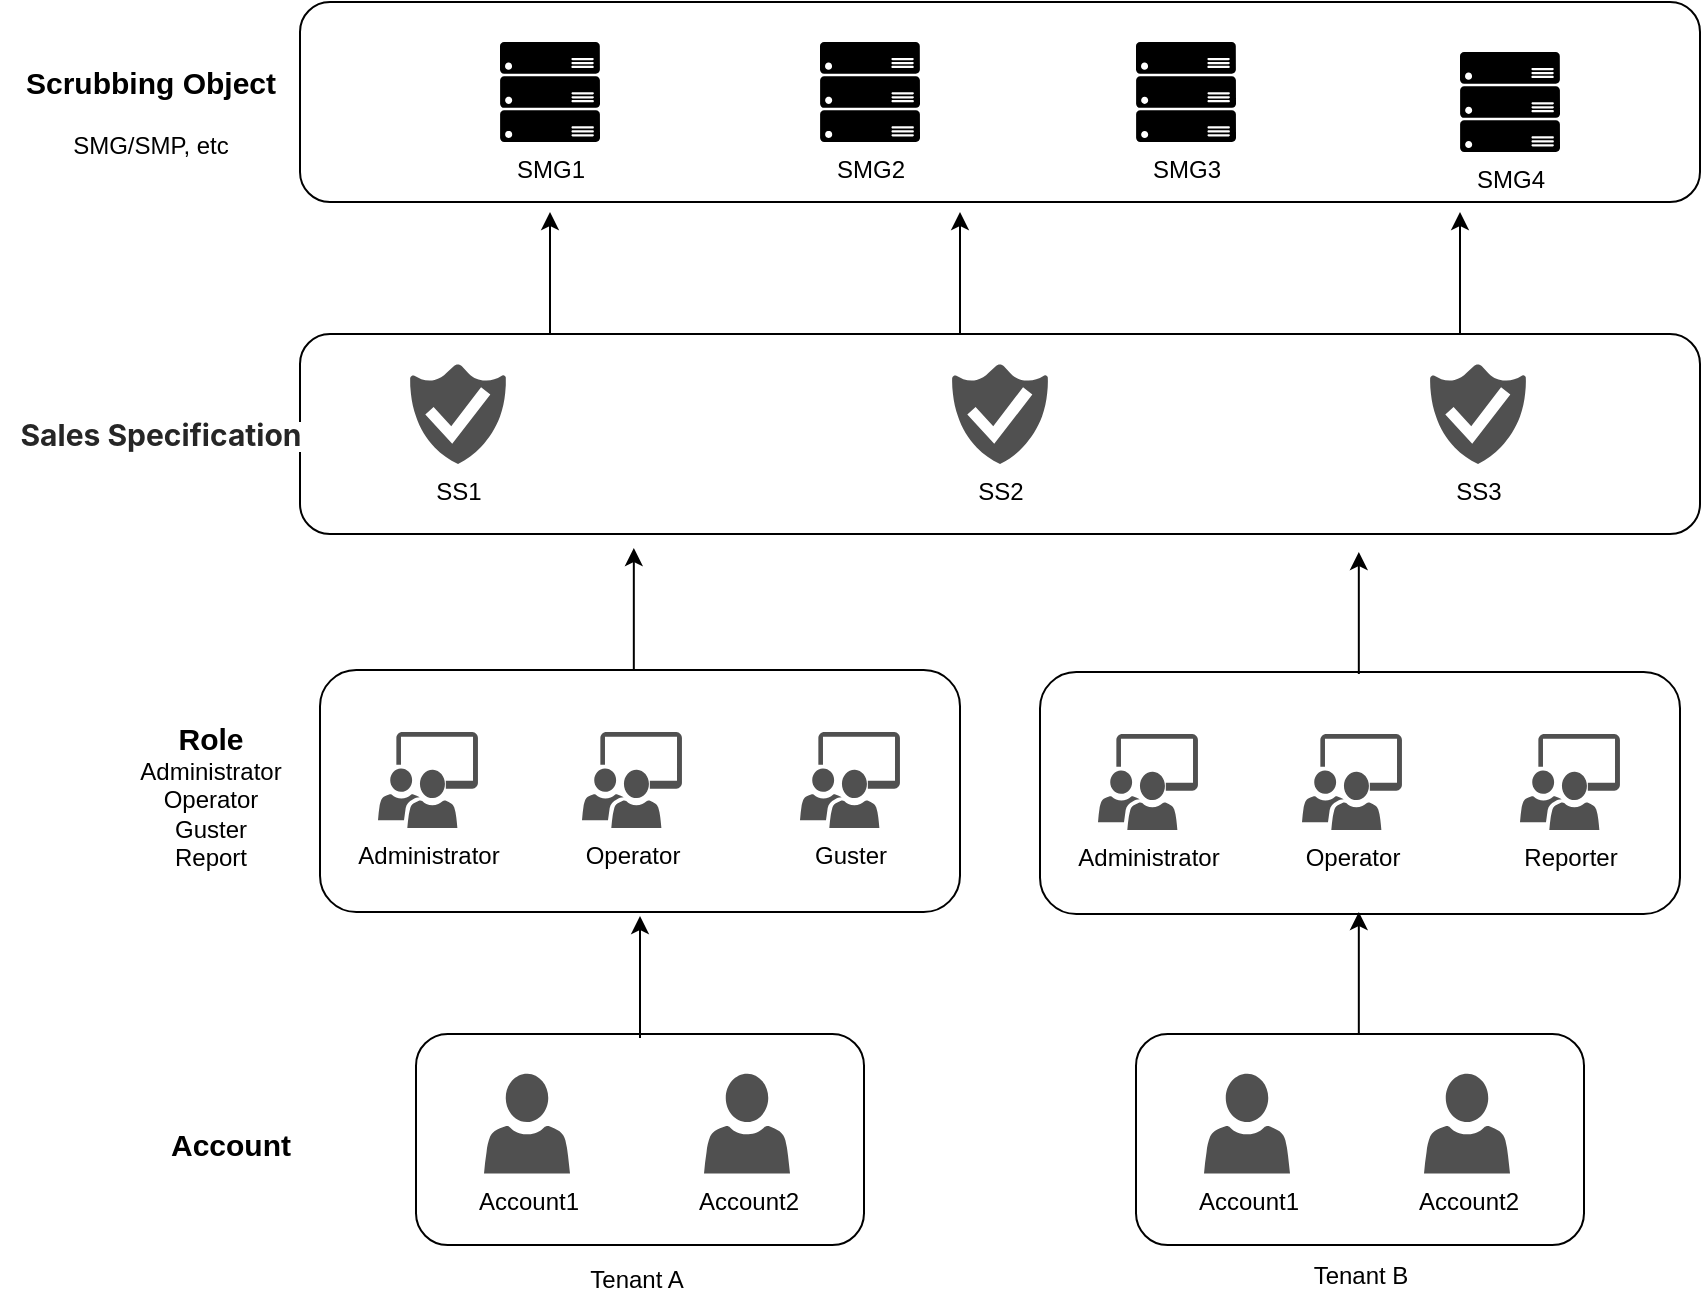 <mxfile version="26.0.16">
  <diagram name="Page-1" id="n7m8A8zXPE5cui0VG-qN">
    <mxGraphModel dx="1687" dy="868" grid="1" gridSize="10" guides="1" tooltips="1" connect="1" arrows="1" fold="1" page="1" pageScale="1" pageWidth="850" pageHeight="1100" math="0" shadow="0">
      <root>
        <mxCell id="0" />
        <mxCell id="1" parent="0" />
        <mxCell id="dkWwGZ32vrnyqhdIaPeq-43" value="" style="endArrow=classic;html=1;rounded=0;exitX=0.25;exitY=0;exitDx=0;exitDy=0;entryX=0.286;entryY=1.017;entryDx=0;entryDy=0;entryPerimeter=0;" edge="1" parent="1">
          <mxGeometry width="50" height="50" relative="1" as="geometry">
            <mxPoint x="316.91" y="638" as="sourcePoint" />
            <mxPoint x="316.91" y="577" as="targetPoint" />
          </mxGeometry>
        </mxCell>
        <mxCell id="dkWwGZ32vrnyqhdIaPeq-44" value="" style="endArrow=classic;html=1;rounded=0;exitX=0.25;exitY=0;exitDx=0;exitDy=0;entryX=0.286;entryY=1.017;entryDx=0;entryDy=0;entryPerimeter=0;" edge="1" parent="1">
          <mxGeometry width="50" height="50" relative="1" as="geometry">
            <mxPoint x="679.41" y="640" as="sourcePoint" />
            <mxPoint x="679.41" y="579" as="targetPoint" />
          </mxGeometry>
        </mxCell>
        <mxCell id="dkWwGZ32vrnyqhdIaPeq-47" value="" style="endArrow=classic;html=1;rounded=0;exitX=0.25;exitY=0;exitDx=0;exitDy=0;entryX=0.286;entryY=1.017;entryDx=0;entryDy=0;entryPerimeter=0;" edge="1" parent="1">
          <mxGeometry width="50" height="50" relative="1" as="geometry">
            <mxPoint x="275" y="470" as="sourcePoint" />
            <mxPoint x="275" y="409" as="targetPoint" />
          </mxGeometry>
        </mxCell>
        <mxCell id="dkWwGZ32vrnyqhdIaPeq-48" value="" style="endArrow=classic;html=1;rounded=0;exitX=0.25;exitY=0;exitDx=0;exitDy=0;entryX=0.286;entryY=1.017;entryDx=0;entryDy=0;entryPerimeter=0;" edge="1" parent="1">
          <mxGeometry width="50" height="50" relative="1" as="geometry">
            <mxPoint x="480" y="470" as="sourcePoint" />
            <mxPoint x="480" y="409" as="targetPoint" />
          </mxGeometry>
        </mxCell>
        <mxCell id="dkWwGZ32vrnyqhdIaPeq-15" value="&lt;b&gt;&lt;font style=&quot;font-size: 15px;&quot;&gt;Account&lt;/font&gt;&lt;/b&gt;" style="text;html=1;align=center;verticalAlign=middle;resizable=0;points=[];autosize=1;strokeColor=none;fillColor=none;" vertex="1" parent="1">
          <mxGeometry x="75" y="860" width="80" height="30" as="geometry" />
        </mxCell>
        <mxCell id="dkWwGZ32vrnyqhdIaPeq-54" value="Tenant A" style="text;html=1;align=center;verticalAlign=middle;resizable=0;points=[];autosize=1;strokeColor=none;fillColor=none;" vertex="1" parent="1">
          <mxGeometry x="282.5" y="928" width="70" height="30" as="geometry" />
        </mxCell>
        <mxCell id="dkWwGZ32vrnyqhdIaPeq-55" value="Tenant B" style="text;html=1;align=center;verticalAlign=middle;resizable=0;points=[];autosize=1;strokeColor=none;fillColor=none;" vertex="1" parent="1">
          <mxGeometry x="645" y="925.5" width="70" height="30" as="geometry" />
        </mxCell>
        <mxCell id="dkWwGZ32vrnyqhdIaPeq-56" value="" style="group" vertex="1" connectable="0" parent="1">
          <mxGeometry x="208" y="820" width="224" height="105.5" as="geometry" />
        </mxCell>
        <mxCell id="dkWwGZ32vrnyqhdIaPeq-14" value="" style="rounded=1;whiteSpace=wrap;html=1;fillColor=none;" vertex="1" parent="dkWwGZ32vrnyqhdIaPeq-56">
          <mxGeometry width="224" height="105.5" as="geometry" />
        </mxCell>
        <mxCell id="dkWwGZ32vrnyqhdIaPeq-21" value="Account2" style="sketch=0;pointerEvents=1;shadow=0;dashed=0;html=1;strokeColor=none;labelPosition=center;verticalLabelPosition=bottom;verticalAlign=top;align=center;fillColor=#505050;shape=mxgraph.mscae.intune.account_portal" vertex="1" parent="dkWwGZ32vrnyqhdIaPeq-56">
          <mxGeometry x="144" y="19.75" width="43" height="50" as="geometry" />
        </mxCell>
        <mxCell id="dkWwGZ32vrnyqhdIaPeq-22" value="Account1" style="sketch=0;pointerEvents=1;shadow=0;dashed=0;html=1;strokeColor=none;labelPosition=center;verticalLabelPosition=bottom;verticalAlign=top;align=center;fillColor=#505050;shape=mxgraph.mscae.intune.account_portal" vertex="1" parent="dkWwGZ32vrnyqhdIaPeq-56">
          <mxGeometry x="34" y="19.75" width="43" height="50" as="geometry" />
        </mxCell>
        <mxCell id="dkWwGZ32vrnyqhdIaPeq-57" value="" style="group" vertex="1" connectable="0" parent="1">
          <mxGeometry x="568" y="820" width="224" height="105.5" as="geometry" />
        </mxCell>
        <mxCell id="dkWwGZ32vrnyqhdIaPeq-58" value="" style="rounded=1;whiteSpace=wrap;html=1;fillColor=none;" vertex="1" parent="dkWwGZ32vrnyqhdIaPeq-57">
          <mxGeometry width="224" height="105.5" as="geometry" />
        </mxCell>
        <mxCell id="dkWwGZ32vrnyqhdIaPeq-59" value="Account2" style="sketch=0;pointerEvents=1;shadow=0;dashed=0;html=1;strokeColor=none;labelPosition=center;verticalLabelPosition=bottom;verticalAlign=top;align=center;fillColor=#505050;shape=mxgraph.mscae.intune.account_portal" vertex="1" parent="dkWwGZ32vrnyqhdIaPeq-57">
          <mxGeometry x="144" y="19.75" width="43" height="50" as="geometry" />
        </mxCell>
        <mxCell id="dkWwGZ32vrnyqhdIaPeq-60" value="Account1" style="sketch=0;pointerEvents=1;shadow=0;dashed=0;html=1;strokeColor=none;labelPosition=center;verticalLabelPosition=bottom;verticalAlign=top;align=center;fillColor=#505050;shape=mxgraph.mscae.intune.account_portal" vertex="1" parent="dkWwGZ32vrnyqhdIaPeq-57">
          <mxGeometry x="34" y="19.75" width="43" height="50" as="geometry" />
        </mxCell>
        <mxCell id="dkWwGZ32vrnyqhdIaPeq-9" value="&lt;b&gt;&lt;font style=&quot;font-size: 15px;&quot;&gt;Role&lt;/font&gt;&lt;/b&gt;&lt;div&gt;Administrator&lt;/div&gt;&lt;div&gt;Operator&lt;/div&gt;&lt;div&gt;Guster&lt;/div&gt;&lt;div&gt;Report&lt;/div&gt;" style="text;html=1;align=center;verticalAlign=middle;resizable=0;points=[];autosize=1;strokeColor=none;fillColor=none;" vertex="1" parent="1">
          <mxGeometry x="60" y="655.5" width="90" height="90" as="geometry" />
        </mxCell>
        <mxCell id="dkWwGZ32vrnyqhdIaPeq-61" value="" style="group" vertex="1" connectable="0" parent="1">
          <mxGeometry x="160" y="638" width="320" height="121" as="geometry" />
        </mxCell>
        <mxCell id="dkWwGZ32vrnyqhdIaPeq-8" value="" style="rounded=1;whiteSpace=wrap;html=1;fillColor=none;shadow=0;glass=0;" vertex="1" parent="dkWwGZ32vrnyqhdIaPeq-61">
          <mxGeometry width="320" height="121" as="geometry" />
        </mxCell>
        <mxCell id="dkWwGZ32vrnyqhdIaPeq-20" value="Administrator" style="sketch=0;pointerEvents=1;shadow=0;dashed=0;html=1;strokeColor=none;labelPosition=center;verticalLabelPosition=bottom;verticalAlign=top;align=center;fillColor=#505050;shape=mxgraph.mscae.intune.groups" vertex="1" parent="dkWwGZ32vrnyqhdIaPeq-61">
          <mxGeometry x="29" y="31" width="50" height="48" as="geometry" />
        </mxCell>
        <mxCell id="dkWwGZ32vrnyqhdIaPeq-29" value="Operator" style="sketch=0;pointerEvents=1;shadow=0;dashed=0;html=1;strokeColor=none;labelPosition=center;verticalLabelPosition=bottom;verticalAlign=top;align=center;fillColor=#505050;shape=mxgraph.mscae.intune.groups" vertex="1" parent="dkWwGZ32vrnyqhdIaPeq-61">
          <mxGeometry x="131" y="31" width="50" height="48" as="geometry" />
        </mxCell>
        <mxCell id="dkWwGZ32vrnyqhdIaPeq-30" value="Guster" style="sketch=0;pointerEvents=1;shadow=0;dashed=0;html=1;strokeColor=none;labelPosition=center;verticalLabelPosition=bottom;verticalAlign=top;align=center;fillColor=#505050;shape=mxgraph.mscae.intune.groups" vertex="1" parent="dkWwGZ32vrnyqhdIaPeq-61">
          <mxGeometry x="240" y="31" width="50" height="48" as="geometry" />
        </mxCell>
        <mxCell id="dkWwGZ32vrnyqhdIaPeq-62" value="" style="group" vertex="1" connectable="0" parent="1">
          <mxGeometry x="520" y="639" width="320" height="121" as="geometry" />
        </mxCell>
        <mxCell id="dkWwGZ32vrnyqhdIaPeq-63" value="" style="rounded=1;whiteSpace=wrap;html=1;fillColor=none;shadow=0;glass=0;" vertex="1" parent="dkWwGZ32vrnyqhdIaPeq-62">
          <mxGeometry width="320" height="121" as="geometry" />
        </mxCell>
        <mxCell id="dkWwGZ32vrnyqhdIaPeq-64" value="Administrator" style="sketch=0;pointerEvents=1;shadow=0;dashed=0;html=1;strokeColor=none;labelPosition=center;verticalLabelPosition=bottom;verticalAlign=top;align=center;fillColor=#505050;shape=mxgraph.mscae.intune.groups" vertex="1" parent="dkWwGZ32vrnyqhdIaPeq-62">
          <mxGeometry x="29" y="31" width="50" height="48" as="geometry" />
        </mxCell>
        <mxCell id="dkWwGZ32vrnyqhdIaPeq-65" value="Operator" style="sketch=0;pointerEvents=1;shadow=0;dashed=0;html=1;strokeColor=none;labelPosition=center;verticalLabelPosition=bottom;verticalAlign=top;align=center;fillColor=#505050;shape=mxgraph.mscae.intune.groups" vertex="1" parent="dkWwGZ32vrnyqhdIaPeq-62">
          <mxGeometry x="131" y="31" width="50" height="48" as="geometry" />
        </mxCell>
        <mxCell id="dkWwGZ32vrnyqhdIaPeq-66" value="Reporter" style="sketch=0;pointerEvents=1;shadow=0;dashed=0;html=1;strokeColor=none;labelPosition=center;verticalLabelPosition=bottom;verticalAlign=top;align=center;fillColor=#505050;shape=mxgraph.mscae.intune.groups" vertex="1" parent="dkWwGZ32vrnyqhdIaPeq-62">
          <mxGeometry x="240" y="31" width="50" height="48" as="geometry" />
        </mxCell>
        <mxCell id="dkWwGZ32vrnyqhdIaPeq-67" value="" style="endArrow=classic;html=1;rounded=0;exitX=0.25;exitY=0;exitDx=0;exitDy=0;entryX=0.286;entryY=1.017;entryDx=0;entryDy=0;entryPerimeter=0;" edge="1" parent="1">
          <mxGeometry width="50" height="50" relative="1" as="geometry">
            <mxPoint x="320" y="822" as="sourcePoint" />
            <mxPoint x="320" y="761" as="targetPoint" />
          </mxGeometry>
        </mxCell>
        <mxCell id="dkWwGZ32vrnyqhdIaPeq-68" value="" style="endArrow=classic;html=1;rounded=0;exitX=0.25;exitY=0;exitDx=0;exitDy=0;entryX=0.286;entryY=1.017;entryDx=0;entryDy=0;entryPerimeter=0;" edge="1" parent="1">
          <mxGeometry width="50" height="50" relative="1" as="geometry">
            <mxPoint x="679.41" y="820" as="sourcePoint" />
            <mxPoint x="679.41" y="759" as="targetPoint" />
          </mxGeometry>
        </mxCell>
        <mxCell id="dkWwGZ32vrnyqhdIaPeq-5" value="" style="rounded=1;whiteSpace=wrap;html=1;fillColor=none;" vertex="1" parent="1">
          <mxGeometry x="150" y="470" width="700" height="100" as="geometry" />
        </mxCell>
        <mxCell id="dkWwGZ32vrnyqhdIaPeq-6" value="&lt;span style=&quot;color: rgba(0, 0, 0, 0); font-family: monospace; font-size: 0px; text-align: start;&quot;&gt;%3CmxGraphModel%3E%3Croot%3E%3CmxCell%20id%3D%220%22%2F%3E%3CmxCell%20id%3D%221%22%20parent%3D%220%22%2F%3E%3CmxCell%20id%3D%222%22%20value%3D%22%22%20style%3D%22sketch%3D0%3BoutlineConnect%3D0%3BfontColor%3D%23232F3E%3BgradientColor%3Dnone%3BfillColor%3D%23232F3D%3BstrokeColor%3Dnone%3Bdashed%3D0%3BverticalLabelPosition%3Dbottom%3BverticalAlign%3Dtop%3Balign%3Dcenter%3Bhtml%3D1%3BfontSize%3D12%3BfontStyle%3D0%3Baspect%3Dfixed%3BpointerEvents%3D1%3Bshape%3Dmxgraph.aws4.users%3B%22%20vertex%3D%221%22%20parent%3D%221%22%3E%3CmxGeometry%20x%3D%22347%22%20y%3D%22610%22%20width%3D%2278%22%20height%3D%2278%22%20as%3D%22geometry%22%2F%3E%3C%2FmxCell%3E%3C%2Froot%3E%3C%2FmxGraphModel%3E&lt;/span&gt;&lt;span style=&quot;color: rgba(0, 0, 0, 0); font-family: monospace; font-size: 0px; text-align: start;&quot;&gt;%3CmxGraphModel%3E%3Croot%3E%3CmxCell%20id%3D%220%22%2F%3E%3CmxCell%20id%3D%221%22%20parent%3D%220%22%2F%3E%3CmxCell%20id%3D%222%22%20value%3D%22%22%20style%3D%22sketch%3D0%3BoutlineConnect%3D0%3BfontColor%3D%23232F3E%3BgradientColor%3Dnone%3BfillColor%3D%23232F3D%3BstrokeColor%3Dnone%3Bdashed%3D0%3BverticalLabelPosition%3Dbottom%3BverticalAlign%3Dtop%3Balign%3Dcenter%3Bhtml%3D1%3BfontSize%3D12%3BfontStyle%3D0%3Baspect%3Dfixed%3BpointerEvents%3D1%3Bshape%3Dmxgraph.aws4.users%3B%22%20vertex%3D%221%22%20parent%3D%221%22%3E%3CmxGeometry%20x%3D%22347%22%20y%3D%22610%22%20width%3D%2278%22%20height%3D%2278%22%20as%3D%22geometry%22%2F%3E%3C%2FmxCell%3E%3C%2Froot%3E%3C%2FmxGraphModel%3E&lt;/span&gt;" style="text;html=1;align=center;verticalAlign=middle;resizable=0;points=[];autosize=1;strokeColor=none;fillColor=none;" vertex="1" parent="1">
          <mxGeometry x="130" y="505" width="20" height="30" as="geometry" />
        </mxCell>
        <mxCell id="dkWwGZ32vrnyqhdIaPeq-7" value="&lt;span style=&quot;color: rgba(0, 0, 0, 0.85); font-family: -apple-system, BlinkMacSystemFont, &amp;quot;Segoe UI&amp;quot;, Roboto, &amp;quot;Helvetica Neue&amp;quot;, Arial, &amp;quot;Noto Sans&amp;quot;, sans-serif, &amp;quot;Apple Color Emoji&amp;quot;, &amp;quot;Segoe UI Emoji&amp;quot;, &amp;quot;Segoe UI Symbol&amp;quot;, &amp;quot;Noto Color Emoji&amp;quot;; text-align: right; background-color: rgb(255, 255, 255);&quot;&gt;&lt;b style=&quot;&quot;&gt;&lt;font style=&quot;font-size: 15px;&quot;&gt;Sales Specification&lt;/font&gt;&lt;/b&gt;&lt;/span&gt;" style="text;html=1;align=center;verticalAlign=middle;resizable=0;points=[];autosize=1;strokeColor=none;fillColor=none;" vertex="1" parent="1">
          <mxGeometry x="5" y="505" width="150" height="30" as="geometry" />
        </mxCell>
        <mxCell id="dkWwGZ32vrnyqhdIaPeq-24" value="SS2" style="sketch=0;pointerEvents=1;shadow=0;dashed=0;html=1;strokeColor=none;labelPosition=center;verticalLabelPosition=bottom;verticalAlign=top;align=center;fillColor=#505050;shape=mxgraph.mscae.intune.end_protection" vertex="1" parent="1">
          <mxGeometry x="476" y="485" width="48" height="50" as="geometry" />
        </mxCell>
        <mxCell id="dkWwGZ32vrnyqhdIaPeq-33" value="SS1" style="sketch=0;pointerEvents=1;shadow=0;dashed=0;html=1;strokeColor=none;labelPosition=center;verticalLabelPosition=bottom;verticalAlign=top;align=center;fillColor=#505050;shape=mxgraph.mscae.intune.end_protection" vertex="1" parent="1">
          <mxGeometry x="205" y="485" width="48" height="50" as="geometry" />
        </mxCell>
        <mxCell id="dkWwGZ32vrnyqhdIaPeq-34" value="SS3" style="sketch=0;pointerEvents=1;shadow=0;dashed=0;html=1;strokeColor=none;labelPosition=center;verticalLabelPosition=bottom;verticalAlign=top;align=center;fillColor=#505050;shape=mxgraph.mscae.intune.end_protection" vertex="1" parent="1">
          <mxGeometry x="715" y="485" width="48" height="50" as="geometry" />
        </mxCell>
        <mxCell id="dkWwGZ32vrnyqhdIaPeq-40" value="" style="rounded=1;whiteSpace=wrap;html=1;fillColor=none;" vertex="1" parent="1">
          <mxGeometry x="150" y="304" width="700" height="100" as="geometry" />
        </mxCell>
        <mxCell id="dkWwGZ32vrnyqhdIaPeq-26" value="&lt;b&gt;&lt;font style=&quot;font-size: 15px;&quot;&gt;Scrubbing Object&lt;/font&gt;&lt;/b&gt;&lt;div&gt;&lt;br&gt;&lt;/div&gt;&lt;div&gt;SMG/SMP, etc&lt;/div&gt;" style="text;html=1;align=center;verticalAlign=middle;resizable=0;points=[];autosize=1;strokeColor=none;fillColor=none;" vertex="1" parent="1">
          <mxGeometry y="329" width="150" height="60" as="geometry" />
        </mxCell>
        <mxCell id="dkWwGZ32vrnyqhdIaPeq-28" value="SMG1" style="sketch=0;aspect=fixed;pointerEvents=1;shadow=0;dashed=0;html=1;strokeColor=none;labelPosition=center;verticalLabelPosition=bottom;verticalAlign=top;align=center;fillColor=#000000;shape=mxgraph.azure.server_rack" vertex="1" parent="1">
          <mxGeometry x="250" y="324" width="50" height="50" as="geometry" />
        </mxCell>
        <mxCell id="dkWwGZ32vrnyqhdIaPeq-36" value="SMG2" style="sketch=0;aspect=fixed;pointerEvents=1;shadow=0;dashed=0;html=1;strokeColor=none;labelPosition=center;verticalLabelPosition=bottom;verticalAlign=top;align=center;fillColor=#000000;shape=mxgraph.azure.server_rack" vertex="1" parent="1">
          <mxGeometry x="410" y="324" width="50" height="50" as="geometry" />
        </mxCell>
        <mxCell id="dkWwGZ32vrnyqhdIaPeq-69" value="SMG3" style="sketch=0;aspect=fixed;pointerEvents=1;shadow=0;dashed=0;html=1;strokeColor=none;labelPosition=center;verticalLabelPosition=bottom;verticalAlign=top;align=center;fillColor=#000000;shape=mxgraph.azure.server_rack" vertex="1" parent="1">
          <mxGeometry x="568" y="324" width="50" height="50" as="geometry" />
        </mxCell>
        <mxCell id="dkWwGZ32vrnyqhdIaPeq-70" value="SMG4" style="sketch=0;aspect=fixed;pointerEvents=1;shadow=0;dashed=0;html=1;strokeColor=none;labelPosition=center;verticalLabelPosition=bottom;verticalAlign=top;align=center;fillColor=#000000;shape=mxgraph.azure.server_rack" vertex="1" parent="1">
          <mxGeometry x="730" y="329" width="50" height="50" as="geometry" />
        </mxCell>
        <mxCell id="dkWwGZ32vrnyqhdIaPeq-72" value="" style="endArrow=classic;html=1;rounded=0;exitX=0.25;exitY=0;exitDx=0;exitDy=0;entryX=0.286;entryY=1.017;entryDx=0;entryDy=0;entryPerimeter=0;" edge="1" parent="1">
          <mxGeometry width="50" height="50" relative="1" as="geometry">
            <mxPoint x="730" y="470" as="sourcePoint" />
            <mxPoint x="730" y="409" as="targetPoint" />
          </mxGeometry>
        </mxCell>
      </root>
    </mxGraphModel>
  </diagram>
</mxfile>
